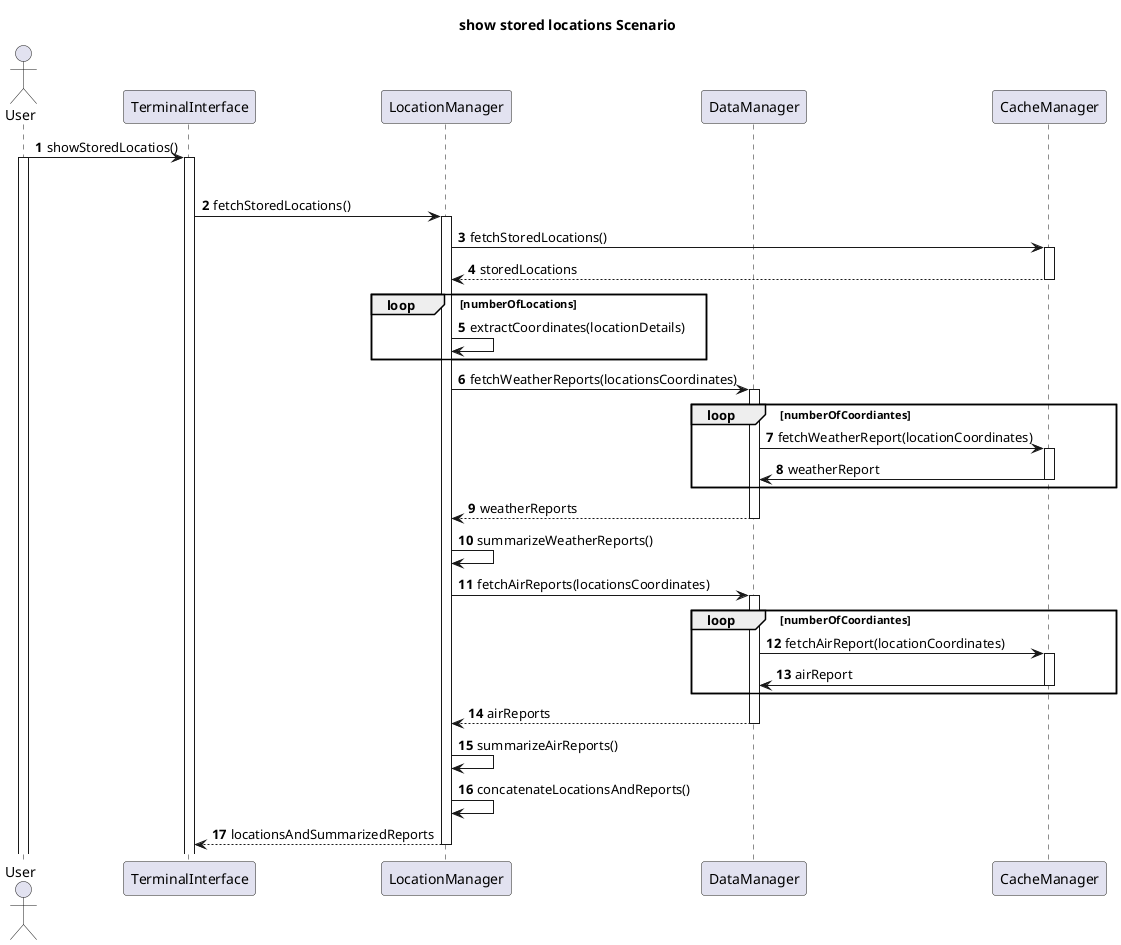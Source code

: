 @startuml
title show stored locations Scenario
autonumber

actor User
participant TerminalInterface
participant LocationManager
participant DataManager
participant CacheManager

User -> TerminalInterface: showStoredLocatios()
activate TerminalInterface
activate User


opt StoredLocationsData==Empty
TerminalInterface -> LocationManager: fetchStoredLocations()
activate LocationManager
LocationManager -> CacheManager: fetchStoredLocations()
activate CacheManager
CacheManager --> LocationManager: storedLocations
deactivate CacheManager
loop numberOfLocations
LocationManager -> LocationManager: extractCoordinates(locationDetails)
end

LocationManager -> DataManager: fetchWeatherReports(locationsCoordinates)
activate DataManager
loop numberOfCoordiantes
DataManager -> CacheManager: fetchWeatherReport(locationCoordinates)
activate CacheManager
CacheManager -> DataManager: weatherReport
deactivate CacheManager
end
DataManager --> LocationManager: weatherReports
deactivate DataManager
LocationManager -> LocationManager: summarizeWeatherReports()

LocationManager -> DataManager: fetchAirReports(locationsCoordinates)
activate DataManager
loop numberOfCoordiantes
DataManager -> CacheManager: fetchAirReport(locationCoordinates)
activate CacheManager
CacheManager -> DataManager: airReport
deactivate CacheManager
end
DataManager --> LocationManager: airReports
deactivate DataManager
LocationManager -> LocationManager: summarizeAirReports()

LocationManager -> LocationManager: concatenateLocationsAndReports()
LocationManager --> TerminalInterface: locationsAndSummarizedReports
deactivate LocationManager



